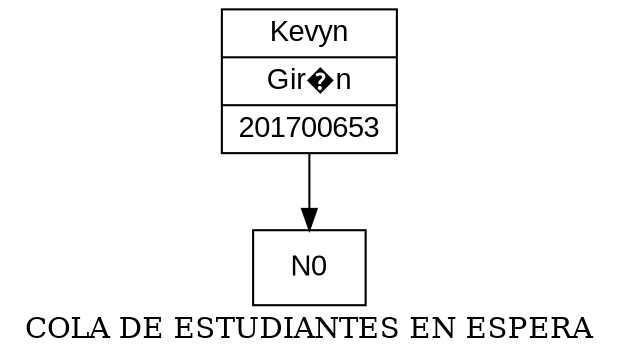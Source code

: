 digraph G {
rankdir=TB;
node [shape=box];
node [shape=record fontname=Arial]
label = "COLA DE ESTUDIANTES EN ESPERA";
N1[label="{Kevyn|Gir�n|201700653}"];
N1->N0;
}